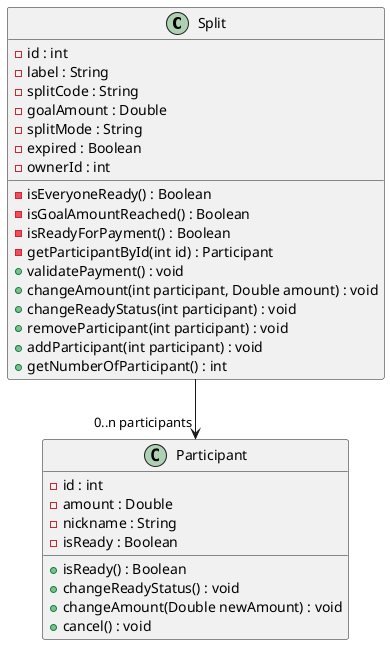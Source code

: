 @startuml

class Split {
    - id : int
    - label : String
    - splitCode : String
    - goalAmount : Double
    - splitMode : String
    - expired : Boolean
    - isEveryoneReady() : Boolean
    - isGoalAmountReached() : Boolean
    - isReadyForPayment() : Boolean
    - getParticipantById(int id) : Participant
    - ownerId : int
    + validatePayment() : void
    + changeAmount(int participant, Double amount) : void
    + changeReadyStatus(int participant) : void
    + removeParticipant(int participant) : void
    + addParticipant(int participant) : void
    + getNumberOfParticipant() : int
}

class Participant {
    - id : int
    - amount : Double
    - nickname : String
    - isReady : Boolean
    + isReady() : Boolean
    + changeReadyStatus() : void
    + changeAmount(Double newAmount) : void
    + cancel() : void
}

Split --> "0..n participants" Participant

@enduml
